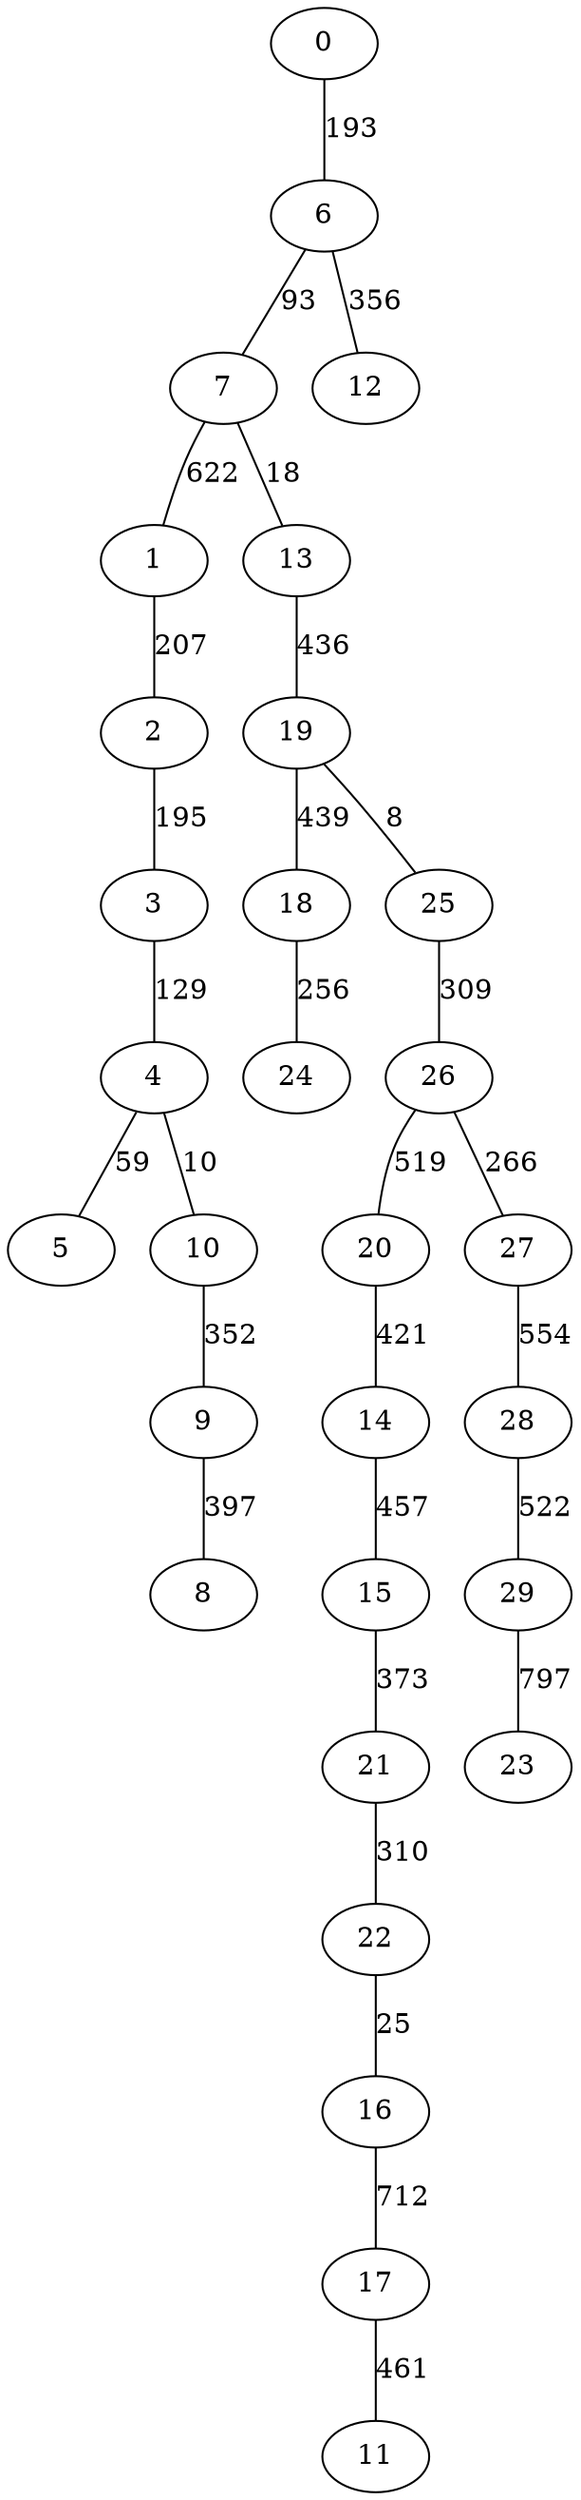 strict graph G {
0;
1;
2;
3;
4;
5;
6;
7;
8;
9;
10;
11;
12;
13;
14;
15;
16;
17;
18;
19;
20;
21;
22;
23;
24;
25;
26;
27;
28;
29;
10 -- 9  [label=352];
2 -- 3  [label=195];
1 -- 2  [label=207];
25 -- 26  [label=309];
18 -- 24  [label=256];
27 -- 28  [label=554];
28 -- 29  [label=522];
26 -- 20  [label=519];
16 -- 17  [label=712];
6 -- 7  [label=93];
7 -- 1  [label=622];
4 -- 10  [label=10];
21 -- 22  [label=310];
20 -- 14  [label=421];
29 -- 23  [label=797];
6 -- 12  [label=356];
22 -- 16  [label=25];
0 -- 6  [label=193];
15 -- 21  [label=373];
26 -- 27  [label=266];
19 -- 18  [label=439];
9 -- 8  [label=397];
19 -- 25  [label=8];
4 -- 5  [label=59];
7 -- 13  [label=18];
13 -- 19  [label=436];
14 -- 15  [label=457];
3 -- 4  [label=129];
17 -- 11  [label=461];
}
